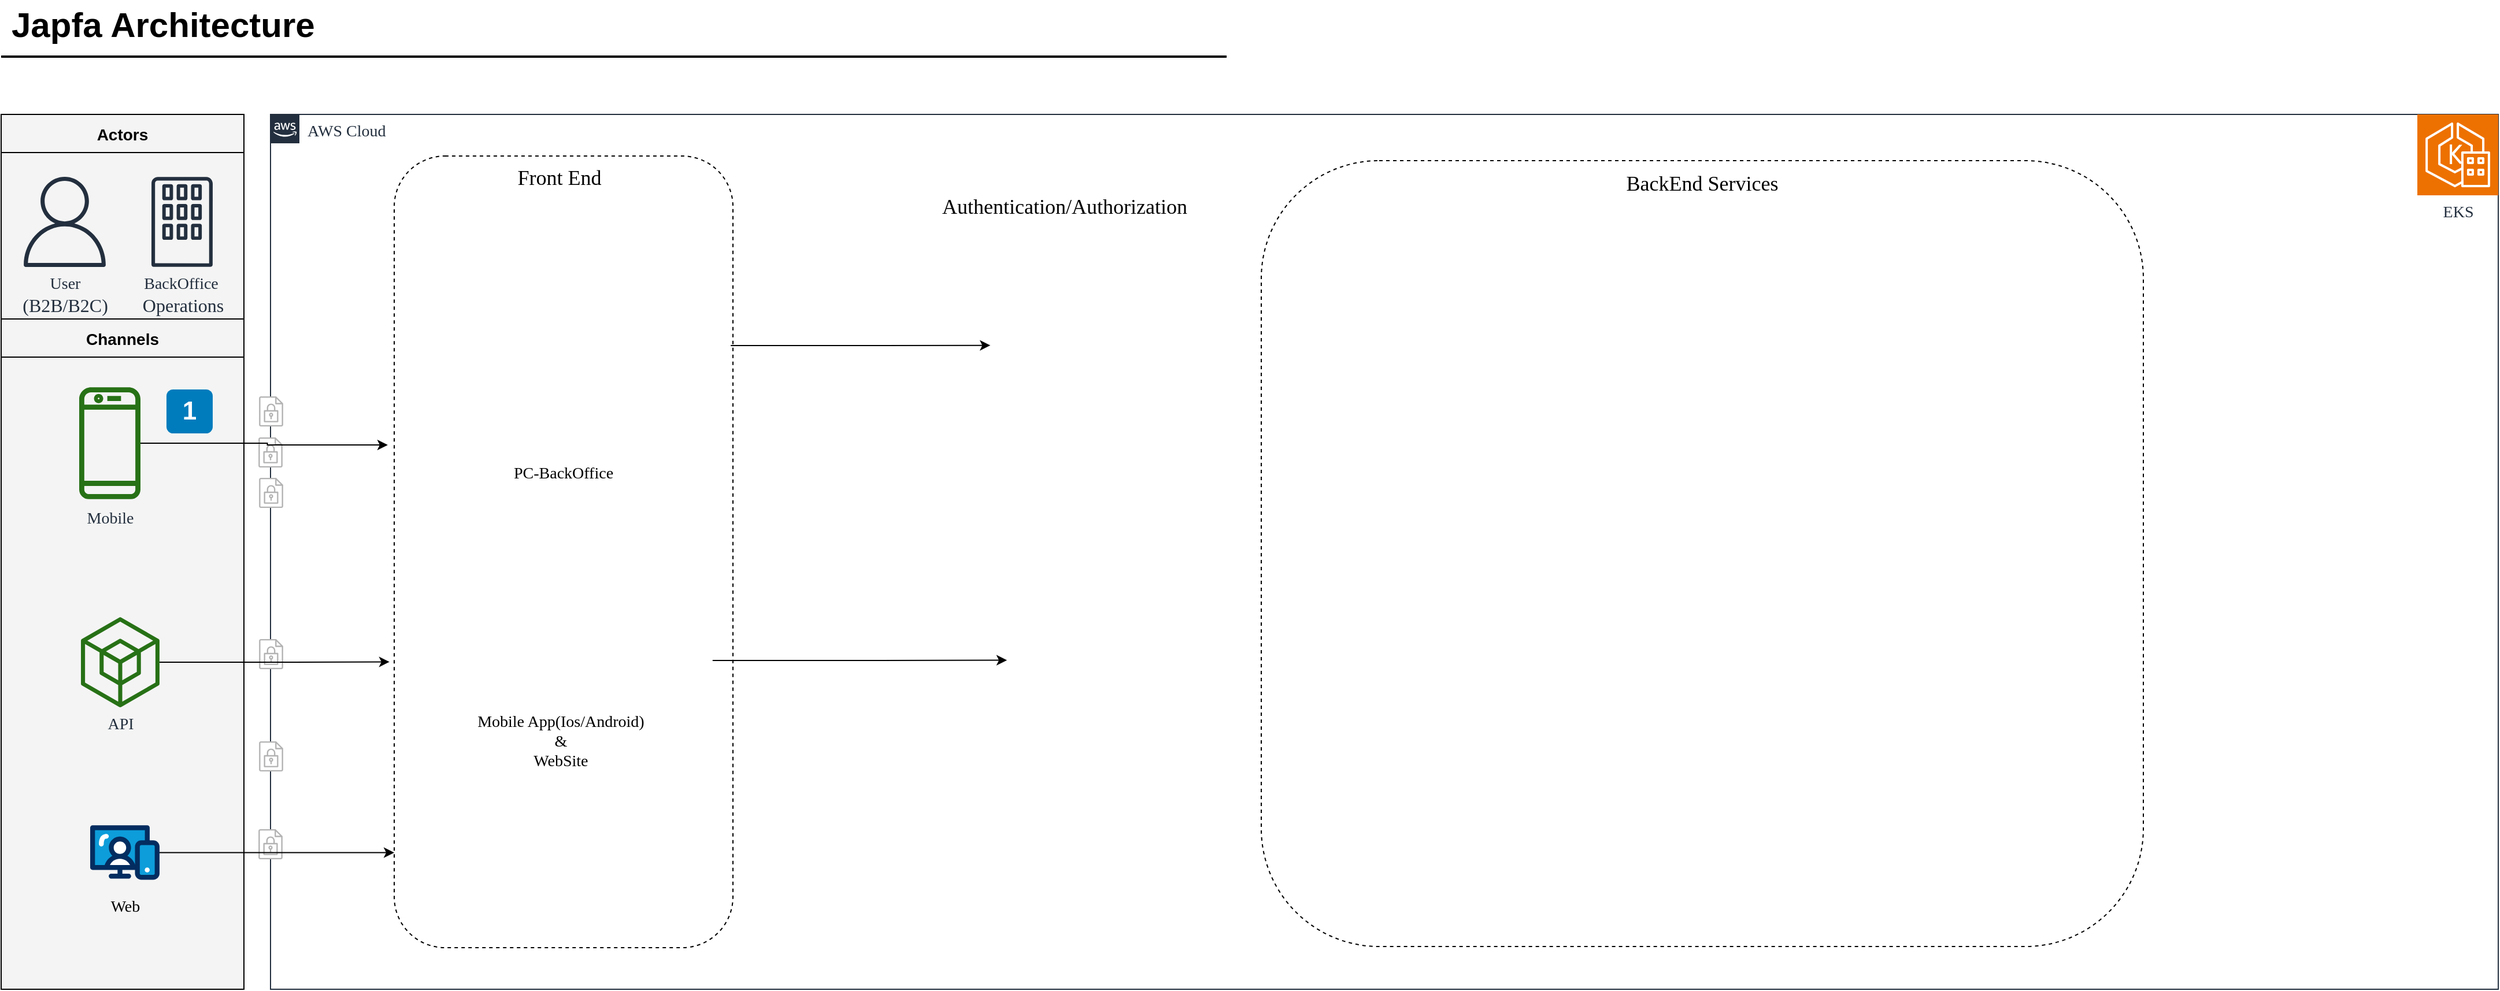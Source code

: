 <mxfile version="24.0.5" type="github">
  <diagram id="Ht1M8jgEwFfnCIfOTk4-" name="Page-1">
    <mxGraphModel dx="2295" dy="905" grid="1" gridSize="10" guides="1" tooltips="1" connect="1" arrows="1" fold="1" page="1" pageScale="1" pageWidth="827" pageHeight="1169" math="0" shadow="0">
      <root>
        <mxCell id="0" />
        <mxCell id="1" parent="0" />
        <mxCell id="jZVaUwOg5UY3L9NAnvdq-71" value="&lt;font style=&quot;font-size: 14px;&quot; face=&quot;Times New Roman&quot;&gt;AWS Cloud&lt;/font&gt;" style="points=[[0,0],[0.25,0],[0.5,0],[0.75,0],[1,0],[1,0.25],[1,0.5],[1,0.75],[1,1],[0.75,1],[0.5,1],[0.25,1],[0,1],[0,0.75],[0,0.5],[0,0.25]];outlineConnect=0;gradientColor=none;html=1;whiteSpace=wrap;fontSize=12;fontStyle=0;shape=mxgraph.aws4.group;grIcon=mxgraph.aws4.group_aws_cloud_alt;strokeColor=#232F3E;fillColor=none;verticalAlign=top;align=left;spacingLeft=30;fontColor=#232F3E;labelBackgroundColor=none;container=1;pointerEvents=0;collapsible=0;recursiveResize=0;strokeWidth=1;" parent="1" vertex="1">
          <mxGeometry x="263" y="125" width="1927" height="757" as="geometry" />
        </mxCell>
        <mxCell id="ylPRggPQVk4RAqtWnenC-111" value="" style="rounded=1;whiteSpace=wrap;html=1;dashed=1;" vertex="1" parent="jZVaUwOg5UY3L9NAnvdq-71">
          <mxGeometry x="857" y="40" width="763" height="680" as="geometry" />
        </mxCell>
        <mxCell id="ylPRggPQVk4RAqtWnenC-86" value="" style="rounded=1;whiteSpace=wrap;html=1;dashed=1;strokeWidth=1;" vertex="1" parent="jZVaUwOg5UY3L9NAnvdq-71">
          <mxGeometry x="107" y="36" width="293" height="685" as="geometry" />
        </mxCell>
        <mxCell id="ylPRggPQVk4RAqtWnenC-83" value="&lt;font style=&quot;font-size: 14px;&quot; face=&quot;Times New Roman&quot;&gt;EKS&lt;/font&gt;" style="sketch=0;points=[[0,0,0],[0.25,0,0],[0.5,0,0],[0.75,0,0],[1,0,0],[0,1,0],[0.25,1,0],[0.5,1,0],[0.75,1,0],[1,1,0],[0,0.25,0],[0,0.5,0],[0,0.75,0],[1,0.25,0],[1,0.5,0],[1,0.75,0]];outlineConnect=0;fontColor=#232F3E;fillColor=#ED7100;strokeColor=#ffffff;dashed=0;verticalLabelPosition=bottom;verticalAlign=top;align=center;html=1;fontSize=12;fontStyle=0;aspect=fixed;shape=mxgraph.aws4.resourceIcon;resIcon=mxgraph.aws4.eks_anywhere;" vertex="1" parent="jZVaUwOg5UY3L9NAnvdq-71">
          <mxGeometry x="1857" width="70" height="70" as="geometry" />
        </mxCell>
        <mxCell id="ylPRggPQVk4RAqtWnenC-88" value="&lt;font style=&quot;font-size: 18px;&quot; face=&quot;Times New Roman&quot;&gt;Front End&lt;/font&gt;" style="text;html=1;align=center;verticalAlign=middle;whiteSpace=wrap;rounded=0;" vertex="1" parent="jZVaUwOg5UY3L9NAnvdq-71">
          <mxGeometry x="197" y="40" width="106" height="30" as="geometry" />
        </mxCell>
        <mxCell id="ylPRggPQVk4RAqtWnenC-106" style="edgeStyle=orthogonalEdgeStyle;rounded=0;orthogonalLoop=1;jettySize=auto;html=1;entryX=0.823;entryY=-0.025;entryDx=0;entryDy=0;entryPerimeter=0;" edge="1" parent="jZVaUwOg5UY3L9NAnvdq-71" source="ylPRggPQVk4RAqtWnenC-89" target="ylPRggPQVk4RAqtWnenC-103">
          <mxGeometry relative="1" as="geometry" />
        </mxCell>
        <mxCell id="ylPRggPQVk4RAqtWnenC-89" value="PC-BackOffice" style="shape=image;verticalLabelPosition=bottom;labelBackgroundColor=default;verticalAlign=top;aspect=fixed;imageAspect=0;image=https://www.abrilliants.com/wp-content/uploads/2023/05/1631110818-logo-react-js.png;fontFamily=Times New Roman;fontSize=14;" vertex="1" parent="jZVaUwOg5UY3L9NAnvdq-71">
          <mxGeometry x="108.93" y="105" width="289.15" height="190" as="geometry" />
        </mxCell>
        <mxCell id="ylPRggPQVk4RAqtWnenC-90" value="Mobile App(Ios/Android)&#xa;&amp;&#xa;WebSite" style="shape=image;verticalLabelPosition=bottom;labelBackgroundColor=default;verticalAlign=top;aspect=fixed;imageAspect=0;image=https://upload.wikimedia.org/wikipedia/commons/thumb/4/44/Google-flutter-logo.svg/2560px-Google-flutter-logo.svg.png;fontFamily=Times New Roman;fontSize=14;" vertex="1" parent="jZVaUwOg5UY3L9NAnvdq-71">
          <mxGeometry x="120" y="435" width="262.4" height="75" as="geometry" />
        </mxCell>
        <mxCell id="ylPRggPQVk4RAqtWnenC-103" value="" style="shape=image;verticalLabelPosition=bottom;labelBackgroundColor=default;verticalAlign=top;aspect=fixed;imageAspect=0;image=https://files.readme.io/90e8647-KeyCloak-1.png;rotation=-90;" vertex="1" parent="jZVaUwOg5UY3L9NAnvdq-71">
          <mxGeometry x="447" y="290" width="503.56" height="145" as="geometry" />
        </mxCell>
        <mxCell id="ylPRggPQVk4RAqtWnenC-108" style="edgeStyle=orthogonalEdgeStyle;rounded=0;orthogonalLoop=1;jettySize=auto;html=1;entryX=0.282;entryY=0.074;entryDx=0;entryDy=0;entryPerimeter=0;" edge="1" parent="jZVaUwOg5UY3L9NAnvdq-71" source="ylPRggPQVk4RAqtWnenC-90" target="ylPRggPQVk4RAqtWnenC-103">
          <mxGeometry relative="1" as="geometry" />
        </mxCell>
        <mxCell id="ylPRggPQVk4RAqtWnenC-109" value="&lt;font style=&quot;font-size: 18px;&quot; face=&quot;Times New Roman&quot;&gt;Authentication/Authorization&lt;/font&gt;" style="text;html=1;align=center;verticalAlign=middle;whiteSpace=wrap;rounded=0;" vertex="1" parent="jZVaUwOg5UY3L9NAnvdq-71">
          <mxGeometry x="657" y="65" width="60" height="30" as="geometry" />
        </mxCell>
        <mxCell id="ylPRggPQVk4RAqtWnenC-112" value="&lt;font style=&quot;font-size: 18px;&quot; face=&quot;Times New Roman&quot;&gt;BackEnd Services&lt;/font&gt;" style="text;html=1;align=center;verticalAlign=middle;whiteSpace=wrap;rounded=0;" vertex="1" parent="jZVaUwOg5UY3L9NAnvdq-71">
          <mxGeometry x="1127" y="45" width="223" height="30" as="geometry" />
        </mxCell>
        <mxCell id="-QjtrjUzRDEMRZ5MF8oH-47" value="Japfa Architecture" style="text;html=1;resizable=0;points=[];autosize=1;align=left;verticalAlign=top;spacingTop=-4;fontSize=30;fontStyle=1;labelBackgroundColor=none;" parent="1" vertex="1">
          <mxGeometry x="36.5" y="26.5" width="260" height="40" as="geometry" />
        </mxCell>
        <mxCell id="SCVMTBWpLvtzJIhz15lM-1" value="" style="line;strokeWidth=2;html=1;fontSize=14;labelBackgroundColor=none;" parent="1" vertex="1">
          <mxGeometry x="30" y="70" width="1060" height="10" as="geometry" />
        </mxCell>
        <mxCell id="jZVaUwOg5UY3L9NAnvdq-59" value="Actors" style="swimlane;fontSize=14;align=center;swimlaneFillColor=#f4f4f4;fillColor=#f4f4f4;startSize=33;container=1;pointerEvents=0;collapsible=0;recursiveResize=0;" parent="1" vertex="1">
          <mxGeometry x="30" y="125" width="210" height="177" as="geometry" />
        </mxCell>
        <mxCell id="jZVaUwOg5UY3L9NAnvdq-60" value="&lt;font style=&quot;font-size: 14px;&quot; face=&quot;Times New Roman&quot;&gt;User&lt;/font&gt;&lt;div&gt;&lt;font size=&quot;3&quot; style=&quot;&quot; face=&quot;Times New Roman&quot;&gt;(B2B/B2C)&lt;/font&gt;&lt;/div&gt;" style="outlineConnect=0;fontColor=#232F3E;gradientColor=none;fillColor=#232F3E;strokeColor=none;dashed=0;verticalLabelPosition=bottom;verticalAlign=top;align=center;html=1;fontSize=12;fontStyle=0;aspect=fixed;pointerEvents=1;shape=mxgraph.aws4.user;labelBackgroundColor=none;" parent="jZVaUwOg5UY3L9NAnvdq-59" vertex="1">
          <mxGeometry x="16" y="54" width="78" height="78" as="geometry" />
        </mxCell>
        <mxCell id="jZVaUwOg5UY3L9NAnvdq-61" value="&lt;font face=&quot;Times New Roman&quot; style=&quot;font-size: 14px;&quot;&gt;BackOffice&amp;nbsp;&lt;/font&gt;&lt;div&gt;&lt;font face=&quot;p0VYCwftf2bEf2bnEUKi&quot; size=&quot;3&quot;&gt;Operations&lt;/font&gt;&lt;/div&gt;" style="outlineConnect=0;fontColor=#232F3E;gradientColor=none;fillColor=#232F3E;strokeColor=none;dashed=0;verticalLabelPosition=bottom;verticalAlign=top;align=center;html=1;fontSize=12;fontStyle=0;aspect=fixed;pointerEvents=1;shape=mxgraph.aws4.corporate_data_center;labelBackgroundColor=none;" parent="jZVaUwOg5UY3L9NAnvdq-59" vertex="1">
          <mxGeometry x="130" y="54" width="53" height="78" as="geometry" />
        </mxCell>
        <mxCell id="jZVaUwOg5UY3L9NAnvdq-62" value="Channels" style="swimlane;fontSize=14;align=center;swimlaneFillColor=#f4f4f4;fillColor=#f4f4f4;startSize=33;container=1;pointerEvents=0;collapsible=0;recursiveResize=0;" parent="1" vertex="1">
          <mxGeometry x="30" y="302" width="210" height="580" as="geometry" />
        </mxCell>
        <mxCell id="jZVaUwOg5UY3L9NAnvdq-65" value="&lt;font style=&quot;font-size: 14px;&quot; face=&quot;Times New Roman&quot;&gt;Mobile&lt;/font&gt;" style="outlineConnect=0;fontColor=#232F3E;gradientColor=none;strokeColor=none;fillColor=#277116;dashed=0;verticalLabelPosition=bottom;verticalAlign=top;align=center;html=1;fontSize=12;fontStyle=0;shape=mxgraph.aws4.mobile_client;labelBackgroundColor=none;" parent="jZVaUwOg5UY3L9NAnvdq-62" vertex="1">
          <mxGeometry x="67.5" y="57.5" width="53" height="100" as="geometry" />
        </mxCell>
        <mxCell id="jZVaUwOg5UY3L9NAnvdq-95" value="&lt;font style=&quot;font-size: 14px;&quot; face=&quot;Times New Roman&quot;&gt;API&lt;/font&gt;" style="outlineConnect=0;fontColor=#232F3E;gradientColor=none;fillColor=#277116;strokeColor=none;dashed=0;verticalLabelPosition=bottom;verticalAlign=top;align=center;html=1;fontSize=12;fontStyle=0;aspect=fixed;pointerEvents=1;shape=mxgraph.aws4.external_sdk;labelBackgroundColor=none;" parent="jZVaUwOg5UY3L9NAnvdq-62" vertex="1">
          <mxGeometry x="69" y="258" width="68" height="78" as="geometry" />
        </mxCell>
        <mxCell id="jZVaUwOg5UY3L9NAnvdq-101" value="1" style="rounded=1;whiteSpace=wrap;html=1;fillColor=#007CBD;strokeColor=none;fontColor=#FFFFFF;fontStyle=1;fontSize=22;labelBackgroundColor=none;" parent="jZVaUwOg5UY3L9NAnvdq-62" vertex="1">
          <mxGeometry x="143" y="61" width="40" height="38" as="geometry" />
        </mxCell>
        <mxCell id="ylPRggPQVk4RAqtWnenC-81" value="&lt;font style=&quot;font-size: 14px;&quot; face=&quot;Times New Roman&quot;&gt;Web&lt;/font&gt;" style="verticalLabelPosition=bottom;aspect=fixed;html=1;shape=mxgraph.salesforce.web;" vertex="1" parent="jZVaUwOg5UY3L9NAnvdq-62">
          <mxGeometry x="77" y="438" width="60" height="47.4" as="geometry" />
        </mxCell>
        <mxCell id="jZVaUwOg5UY3L9NAnvdq-163" value="" style="group" parent="1" vertex="1" connectable="0">
          <mxGeometry x="252.5" y="743.5" width="21" height="26" as="geometry" />
        </mxCell>
        <mxCell id="jZVaUwOg5UY3L9NAnvdq-162" value="" style="rounded=0;whiteSpace=wrap;html=1;labelBackgroundColor=#ffffff;fontSize=14;align=center;strokeColor=none;" parent="jZVaUwOg5UY3L9NAnvdq-163" vertex="1">
          <mxGeometry width="21" height="26" as="geometry" />
        </mxCell>
        <mxCell id="jZVaUwOg5UY3L9NAnvdq-161" value="" style="outlineConnect=0;fontColor=#232F3E;gradientColor=none;fillColor=#B3B3B3;strokeColor=none;dashed=0;verticalLabelPosition=bottom;verticalAlign=top;align=center;html=1;fontSize=12;fontStyle=0;aspect=fixed;pointerEvents=1;shape=mxgraph.aws4.encrypted_data;labelBackgroundColor=#ffffff;" parent="jZVaUwOg5UY3L9NAnvdq-163" vertex="1">
          <mxGeometry width="21" height="26" as="geometry" />
        </mxCell>
        <mxCell id="jZVaUwOg5UY3L9NAnvdq-164" value="" style="group" parent="1" vertex="1" connectable="0">
          <mxGeometry x="253.0" y="667.5" width="21" height="26" as="geometry" />
        </mxCell>
        <mxCell id="jZVaUwOg5UY3L9NAnvdq-165" value="" style="rounded=0;whiteSpace=wrap;html=1;labelBackgroundColor=#ffffff;fontSize=14;align=center;strokeColor=none;" parent="jZVaUwOg5UY3L9NAnvdq-164" vertex="1">
          <mxGeometry width="21" height="26" as="geometry" />
        </mxCell>
        <mxCell id="jZVaUwOg5UY3L9NAnvdq-166" value="" style="outlineConnect=0;fontColor=#232F3E;gradientColor=none;fillColor=#B3B3B3;strokeColor=none;dashed=0;verticalLabelPosition=bottom;verticalAlign=top;align=center;html=1;fontSize=12;fontStyle=0;aspect=fixed;pointerEvents=1;shape=mxgraph.aws4.encrypted_data;labelBackgroundColor=#ffffff;" parent="jZVaUwOg5UY3L9NAnvdq-164" vertex="1">
          <mxGeometry width="21" height="26" as="geometry" />
        </mxCell>
        <mxCell id="jZVaUwOg5UY3L9NAnvdq-167" value="" style="group" parent="1" vertex="1" connectable="0">
          <mxGeometry x="253.0" y="579" width="21" height="26" as="geometry" />
        </mxCell>
        <mxCell id="jZVaUwOg5UY3L9NAnvdq-168" value="" style="rounded=0;whiteSpace=wrap;html=1;labelBackgroundColor=#ffffff;fontSize=14;align=center;strokeColor=none;" parent="jZVaUwOg5UY3L9NAnvdq-167" vertex="1">
          <mxGeometry width="21" height="26" as="geometry" />
        </mxCell>
        <mxCell id="jZVaUwOg5UY3L9NAnvdq-169" value="" style="outlineConnect=0;fontColor=#232F3E;gradientColor=none;fillColor=#B3B3B3;strokeColor=none;dashed=0;verticalLabelPosition=bottom;verticalAlign=top;align=center;html=1;fontSize=12;fontStyle=0;aspect=fixed;pointerEvents=1;shape=mxgraph.aws4.encrypted_data;labelBackgroundColor=#ffffff;" parent="jZVaUwOg5UY3L9NAnvdq-167" vertex="1">
          <mxGeometry width="21" height="26" as="geometry" />
        </mxCell>
        <mxCell id="jZVaUwOg5UY3L9NAnvdq-170" value="" style="group" parent="1" vertex="1" connectable="0">
          <mxGeometry x="253.0" y="439.5" width="21" height="26" as="geometry" />
        </mxCell>
        <mxCell id="jZVaUwOg5UY3L9NAnvdq-171" value="" style="rounded=0;whiteSpace=wrap;html=1;labelBackgroundColor=#ffffff;fontSize=14;align=center;strokeColor=none;" parent="jZVaUwOg5UY3L9NAnvdq-170" vertex="1">
          <mxGeometry width="21" height="26" as="geometry" />
        </mxCell>
        <mxCell id="jZVaUwOg5UY3L9NAnvdq-172" value="" style="outlineConnect=0;fontColor=#232F3E;gradientColor=none;fillColor=#B3B3B3;strokeColor=none;dashed=0;verticalLabelPosition=bottom;verticalAlign=top;align=center;html=1;fontSize=12;fontStyle=0;aspect=fixed;pointerEvents=1;shape=mxgraph.aws4.encrypted_data;labelBackgroundColor=#ffffff;" parent="jZVaUwOg5UY3L9NAnvdq-170" vertex="1">
          <mxGeometry width="21" height="26" as="geometry" />
        </mxCell>
        <mxCell id="jZVaUwOg5UY3L9NAnvdq-173" value="" style="group" parent="1" vertex="1" connectable="0">
          <mxGeometry x="252.5" y="404.5" width="21" height="26" as="geometry" />
        </mxCell>
        <mxCell id="jZVaUwOg5UY3L9NAnvdq-174" value="" style="rounded=0;whiteSpace=wrap;html=1;labelBackgroundColor=#ffffff;fontSize=14;align=center;strokeColor=none;" parent="jZVaUwOg5UY3L9NAnvdq-173" vertex="1">
          <mxGeometry width="21" height="26" as="geometry" />
        </mxCell>
        <mxCell id="jZVaUwOg5UY3L9NAnvdq-175" value="" style="outlineConnect=0;fontColor=#232F3E;gradientColor=none;fillColor=#B3B3B3;strokeColor=none;dashed=0;verticalLabelPosition=bottom;verticalAlign=top;align=center;html=1;fontSize=12;fontStyle=0;aspect=fixed;pointerEvents=1;shape=mxgraph.aws4.encrypted_data;labelBackgroundColor=#ffffff;" parent="jZVaUwOg5UY3L9NAnvdq-173" vertex="1">
          <mxGeometry width="21" height="26" as="geometry" />
        </mxCell>
        <mxCell id="jZVaUwOg5UY3L9NAnvdq-176" value="" style="group" parent="1" vertex="1" connectable="0">
          <mxGeometry x="253.0" y="369" width="21" height="26" as="geometry" />
        </mxCell>
        <mxCell id="jZVaUwOg5UY3L9NAnvdq-177" value="" style="rounded=0;whiteSpace=wrap;html=1;labelBackgroundColor=#ffffff;fontSize=14;align=center;strokeColor=none;" parent="jZVaUwOg5UY3L9NAnvdq-176" vertex="1">
          <mxGeometry width="21" height="26" as="geometry" />
        </mxCell>
        <mxCell id="jZVaUwOg5UY3L9NAnvdq-178" value="" style="outlineConnect=0;fontColor=#232F3E;gradientColor=none;fillColor=#B3B3B3;strokeColor=none;dashed=0;verticalLabelPosition=bottom;verticalAlign=top;align=center;html=1;fontSize=12;fontStyle=0;aspect=fixed;pointerEvents=1;shape=mxgraph.aws4.encrypted_data;labelBackgroundColor=#ffffff;" parent="jZVaUwOg5UY3L9NAnvdq-176" vertex="1">
          <mxGeometry width="21" height="26" as="geometry" />
        </mxCell>
        <mxCell id="ylPRggPQVk4RAqtWnenC-100" style="edgeStyle=orthogonalEdgeStyle;rounded=0;orthogonalLoop=1;jettySize=auto;html=1;entryX=-0.014;entryY=0.639;entryDx=0;entryDy=0;entryPerimeter=0;" edge="1" parent="1" source="jZVaUwOg5UY3L9NAnvdq-95" target="ylPRggPQVk4RAqtWnenC-86">
          <mxGeometry relative="1" as="geometry" />
        </mxCell>
        <mxCell id="ylPRggPQVk4RAqtWnenC-101" style="edgeStyle=orthogonalEdgeStyle;rounded=0;orthogonalLoop=1;jettySize=auto;html=1;entryX=0;entryY=0.88;entryDx=0;entryDy=0;entryPerimeter=0;" edge="1" parent="1" source="ylPRggPQVk4RAqtWnenC-81" target="ylPRggPQVk4RAqtWnenC-86">
          <mxGeometry relative="1" as="geometry" />
        </mxCell>
        <mxCell id="ylPRggPQVk4RAqtWnenC-102" style="edgeStyle=orthogonalEdgeStyle;rounded=0;orthogonalLoop=1;jettySize=auto;html=1;entryX=-0.019;entryY=0.365;entryDx=0;entryDy=0;entryPerimeter=0;" edge="1" parent="1" source="jZVaUwOg5UY3L9NAnvdq-65" target="ylPRggPQVk4RAqtWnenC-86">
          <mxGeometry relative="1" as="geometry" />
        </mxCell>
      </root>
    </mxGraphModel>
  </diagram>
</mxfile>
